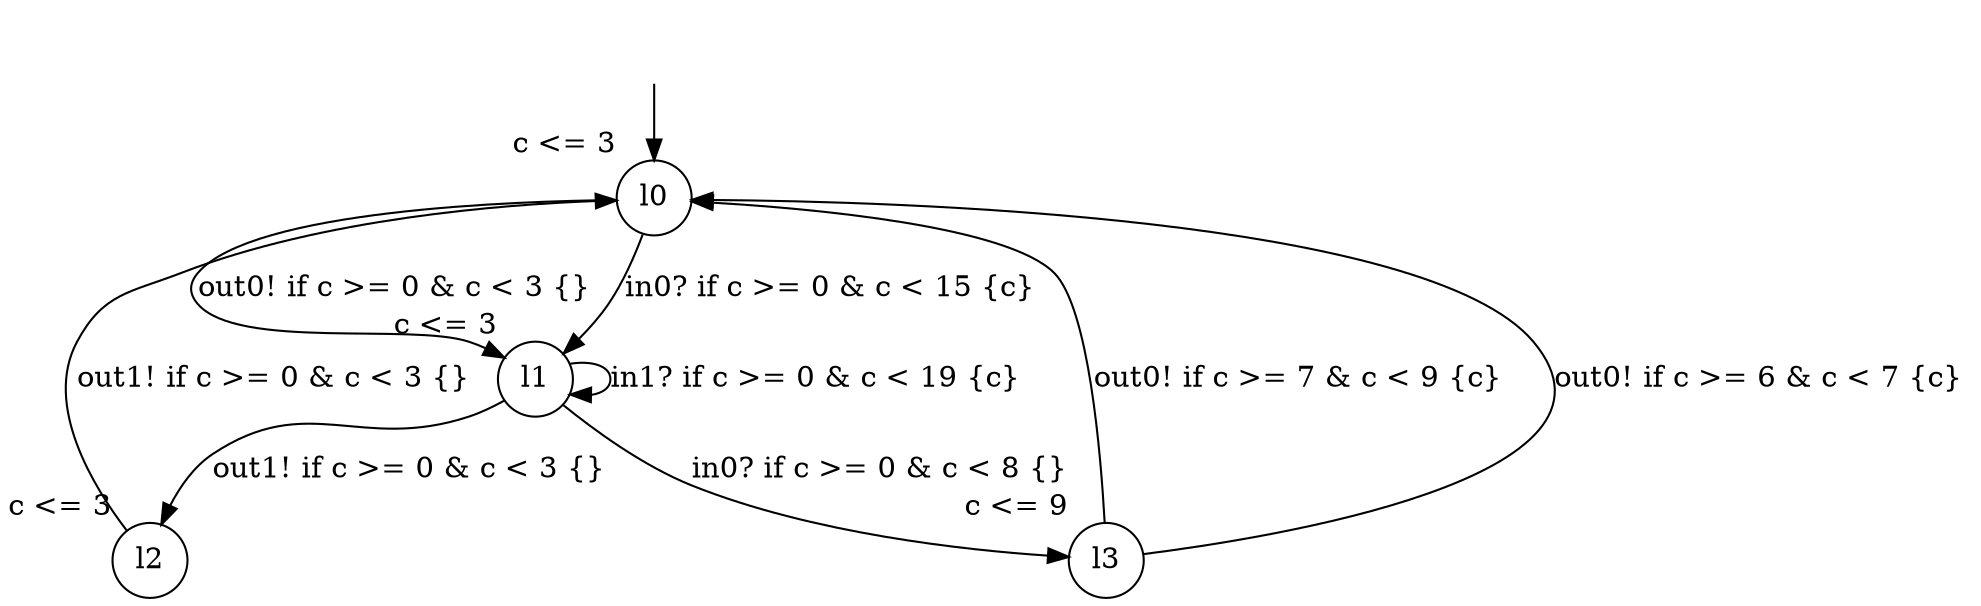 digraph g {
__start0 [label="" shape="none"];
l0 [shape="circle" margin=0 label="l0", xlabel="c <= 3"];
l1 [shape="circle" margin=0 label="l1", xlabel="c <= 3"];
l2 [shape="circle" margin=0 label="l2", xlabel="c <= 3"];
l3 [shape="circle" margin=0 label="l3", xlabel="c <= 9"];
l0 -> l1 [label="in0? if c >= 0 & c < 15 {c} "];
l0 -> l1 [label="out0! if c >= 0 & c < 3 {} "];
l1 -> l1 [label="in1? if c >= 0 & c < 19 {c} "];
l1 -> l2 [label="out1! if c >= 0 & c < 3 {} "];
l1 -> l3 [label="in0? if c >= 0 & c < 8 {} "];
l2 -> l0 [label="out1! if c >= 0 & c < 3 {} "];
l3 -> l0 [label="out0! if c >= 6 & c < 7 {c} "];
l3 -> l0 [label="out0! if c >= 7 & c < 9 {c} "];
__start0 -> l0;
}
